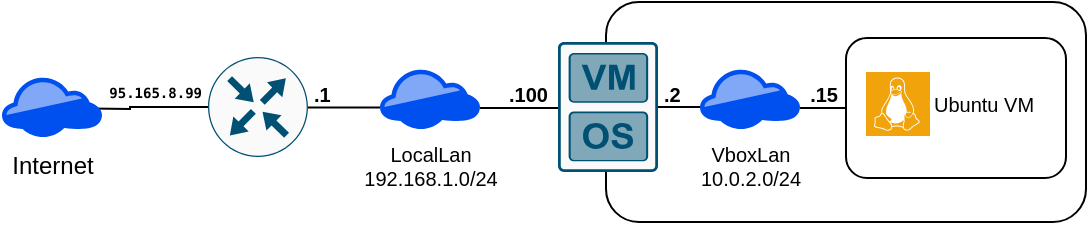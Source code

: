 <mxfile version="16.1.0" type="device"><diagram id="gloQ3IEPdjsVn_D2OsR3" name="Page-1"><mxGraphModel dx="660" dy="372" grid="1" gridSize="10" guides="1" tooltips="1" connect="1" arrows="1" fold="1" page="1" pageScale="1" pageWidth="827" pageHeight="1169" math="0" shadow="0"><root><mxCell id="0"/><mxCell id="1" parent="0"/><mxCell id="RpeQBUmzlZ9cqi65N0OT-17" value="" style="rounded=1;whiteSpace=wrap;html=1;fontSize=10;strokeWidth=1;" vertex="1" parent="1"><mxGeometry x="430" y="220" width="240" height="110" as="geometry"/></mxCell><mxCell id="RpeQBUmzlZ9cqi65N0OT-10" style="edgeStyle=orthogonalEdgeStyle;rounded=0;orthogonalLoop=1;jettySize=auto;html=1;exitX=0;exitY=0.5;exitDx=0;exitDy=0;exitPerimeter=0;verticalAlign=middle;endArrow=none;endFill=0;" edge="1" parent="1" source="RpeQBUmzlZ9cqi65N0OT-3"><mxGeometry relative="1" as="geometry"><mxPoint x="152" y="273" as="targetPoint"/></mxGeometry></mxCell><mxCell id="RpeQBUmzlZ9cqi65N0OT-3" value="" style="sketch=0;points=[[0.5,0,0],[1,0.5,0],[0.5,1,0],[0,0.5,0],[0.145,0.145,0],[0.856,0.145,0],[0.855,0.856,0],[0.145,0.855,0]];verticalLabelPosition=bottom;html=1;verticalAlign=top;aspect=fixed;align=center;pointerEvents=1;shape=mxgraph.cisco19.rect;prIcon=router;fillColor=#FAFAFA;strokeColor=#005073;" vertex="1" parent="1"><mxGeometry x="231" y="247.5" width="50" height="50" as="geometry"/></mxCell><mxCell id="RpeQBUmzlZ9cqi65N0OT-14" style="edgeStyle=orthogonalEdgeStyle;rounded=0;orthogonalLoop=1;jettySize=auto;html=1;exitX=1;exitY=0.5;exitDx=0;exitDy=0;exitPerimeter=0;entryX=0;entryY=0.64;entryDx=0;entryDy=0;entryPerimeter=0;endArrow=none;endFill=0;" edge="1" parent="1" source="RpeQBUmzlZ9cqi65N0OT-4" target="RpeQBUmzlZ9cqi65N0OT-7"><mxGeometry relative="1" as="geometry"/></mxCell><mxCell id="RpeQBUmzlZ9cqi65N0OT-4" value="" style="sketch=0;points=[[0.015,0.015,0],[0.985,0.015,0],[0.985,0.985,0],[0.015,0.985,0],[0.25,0,0],[0.5,0,0],[0.75,0,0],[1,0.25,0],[1,0.5,0],[1,0.75,0],[0.75,1,0],[0.5,1,0],[0.25,1,0],[0,0.75,0],[0,0.5,0],[0,0.25,0]];verticalLabelPosition=bottom;html=1;verticalAlign=top;aspect=fixed;align=center;pointerEvents=1;shape=mxgraph.cisco19.rect;prIcon=hypervisor;fillColor=#FAFAFA;strokeColor=#005073;" vertex="1" parent="1"><mxGeometry x="406" y="240" width="50" height="65" as="geometry"/></mxCell><mxCell id="RpeQBUmzlZ9cqi65N0OT-21" style="edgeStyle=orthogonalEdgeStyle;rounded=0;orthogonalLoop=1;jettySize=auto;html=1;exitX=1;exitY=0.65;exitDx=0;exitDy=0;exitPerimeter=0;fontSize=10;fontColor=#000000;endArrow=none;endFill=0;" edge="1" parent="1" source="RpeQBUmzlZ9cqi65N0OT-7" target="RpeQBUmzlZ9cqi65N0OT-20"><mxGeometry relative="1" as="geometry"><Array as="points"><mxPoint x="550" y="273"/><mxPoint x="550" y="273"/></Array></mxGeometry></mxCell><mxCell id="RpeQBUmzlZ9cqi65N0OT-7" value="VboxLan&lt;br&gt;10.0.2.0/24" style="points=[[0,0.64,0],[0.2,0.15,0],[0.4,0.01,0],[0.79,0.25,0],[1,0.65,0],[0.8,0.86,0],[0.41,1,0],[0.16,0.86,0]];verticalLabelPosition=bottom;sketch=0;html=1;verticalAlign=top;aspect=fixed;align=center;pointerEvents=1;shape=mxgraph.cisco19.cloud2;fillColor=#0050ef;strokeColor=#001DBC;fontColor=#000000;fontSize=10;" vertex="1" parent="1"><mxGeometry x="477" y="253.5" width="50" height="30" as="geometry"/></mxCell><mxCell id="RpeQBUmzlZ9cqi65N0OT-9" value="Internet" style="points=[[0,0.64,0],[0.2,0.15,0],[0.4,0.01,0],[0.79,0.25,0],[1,0.65,0],[0.8,0.86,0],[0.41,1,0],[0.16,0.86,0]];verticalLabelPosition=bottom;sketch=0;html=1;verticalAlign=top;aspect=fixed;align=center;pointerEvents=1;shape=mxgraph.cisco19.cloud2;fillColor=#0050ef;strokeColor=#001DBC;fontColor=#000000;" vertex="1" parent="1"><mxGeometry x="128" y="257.5" width="50" height="30" as="geometry"/></mxCell><mxCell id="RpeQBUmzlZ9cqi65N0OT-12" style="edgeStyle=orthogonalEdgeStyle;rounded=0;orthogonalLoop=1;jettySize=auto;html=1;exitX=0;exitY=0.64;exitDx=0;exitDy=0;exitPerimeter=0;entryX=1;entryY=0.5;entryDx=0;entryDy=0;entryPerimeter=0;endArrow=none;endFill=0;" edge="1" parent="1" source="RpeQBUmzlZ9cqi65N0OT-11" target="RpeQBUmzlZ9cqi65N0OT-3"><mxGeometry relative="1" as="geometry"/></mxCell><mxCell id="RpeQBUmzlZ9cqi65N0OT-13" style="edgeStyle=orthogonalEdgeStyle;rounded=0;orthogonalLoop=1;jettySize=auto;html=1;exitX=1;exitY=0.65;exitDx=0;exitDy=0;exitPerimeter=0;entryX=0;entryY=0.5;entryDx=0;entryDy=0;entryPerimeter=0;endArrow=none;endFill=0;" edge="1" parent="1" source="RpeQBUmzlZ9cqi65N0OT-11" target="RpeQBUmzlZ9cqi65N0OT-4"><mxGeometry relative="1" as="geometry"/></mxCell><mxCell id="RpeQBUmzlZ9cqi65N0OT-11" value="LocalLan&lt;br style=&quot;font-size: 10px;&quot;&gt;192.168.1.0/24" style="points=[[0,0.64,0],[0.2,0.15,0],[0.4,0.01,0],[0.79,0.25,0],[1,0.65,0],[0.8,0.86,0],[0.41,1,0],[0.16,0.86,0]];verticalLabelPosition=bottom;sketch=0;html=1;verticalAlign=top;aspect=fixed;align=center;pointerEvents=1;shape=mxgraph.cisco19.cloud2;fillColor=#0050ef;strokeColor=#001DBC;fontColor=#000000;fontSize=10;" vertex="1" parent="1"><mxGeometry x="317" y="253.5" width="50" height="30" as="geometry"/></mxCell><mxCell id="RpeQBUmzlZ9cqi65N0OT-18" value="" style="rounded=1;whiteSpace=wrap;html=1;fontSize=10;strokeWidth=1;" vertex="1" parent="1"><mxGeometry x="550" y="238" width="110" height="70" as="geometry"/></mxCell><mxCell id="RpeQBUmzlZ9cqi65N0OT-20" value="Ubuntu VM" style="sketch=0;pointerEvents=1;shadow=0;dashed=0;html=1;strokeColor=#BD7000;fillColor=#f0a30a;labelPosition=right;verticalLabelPosition=middle;verticalAlign=middle;align=left;outlineConnect=0;shape=mxgraph.veeam2.linux;rounded=1;fontSize=10;fontColor=#000000;" vertex="1" parent="1"><mxGeometry x="560" y="255" width="32" height="32" as="geometry"/></mxCell><mxCell id="RpeQBUmzlZ9cqi65N0OT-22" value=".1" style="rounded=0;whiteSpace=wrap;html=1;fontSize=10;fontColor=#000000;strokeColor=none;strokeWidth=1;fillColor=#FFFFFF;gradientColor=none;fontStyle=1;align=left;" vertex="1" parent="1"><mxGeometry x="282" y="261" width="20" height="10" as="geometry"/></mxCell><mxCell id="RpeQBUmzlZ9cqi65N0OT-23" value=".100" style="rounded=0;whiteSpace=wrap;html=1;fontSize=10;fontColor=#000000;strokeColor=none;strokeWidth=1;fillColor=#FFFFFF;gradientColor=none;fontStyle=1;align=right;" vertex="1" parent="1"><mxGeometry x="383" y="260.5" width="20" height="10" as="geometry"/></mxCell><mxCell id="RpeQBUmzlZ9cqi65N0OT-24" value=".2" style="rounded=0;whiteSpace=wrap;html=1;fontSize=10;fontColor=#000000;strokeColor=none;strokeWidth=1;fillColor=#FFFFFF;gradientColor=none;fontStyle=1;align=left;" vertex="1" parent="1"><mxGeometry x="457" y="261" width="20" height="10" as="geometry"/></mxCell><mxCell id="RpeQBUmzlZ9cqi65N0OT-25" value=".15" style="rounded=0;whiteSpace=wrap;html=1;fontSize=10;fontColor=#000000;strokeColor=none;strokeWidth=1;fillColor=#FFFFFF;gradientColor=none;fontStyle=1;align=right;" vertex="1" parent="1"><mxGeometry x="528" y="260.5" width="20" height="10" as="geometry"/></mxCell><mxCell id="RpeQBUmzlZ9cqi65N0OT-26" value="&lt;span style=&quot;font-family: monospace; font-size: 7px;&quot;&gt;&lt;span style=&quot;background-color: rgb(255, 255, 255); font-size: 7px;&quot;&gt;95.165.8.99&lt;/span&gt;&lt;br style=&quot;font-size: 7px;&quot;&gt;&lt;/span&gt;" style="rounded=0;whiteSpace=wrap;html=1;fontSize=7;fontColor=#000000;strokeColor=none;strokeWidth=1;fillColor=#FFFFFF;gradientColor=none;fontStyle=1;align=right;" vertex="1" parent="1"><mxGeometry x="180" y="260.5" width="50" height="10" as="geometry"/></mxCell></root></mxGraphModel></diagram></mxfile>